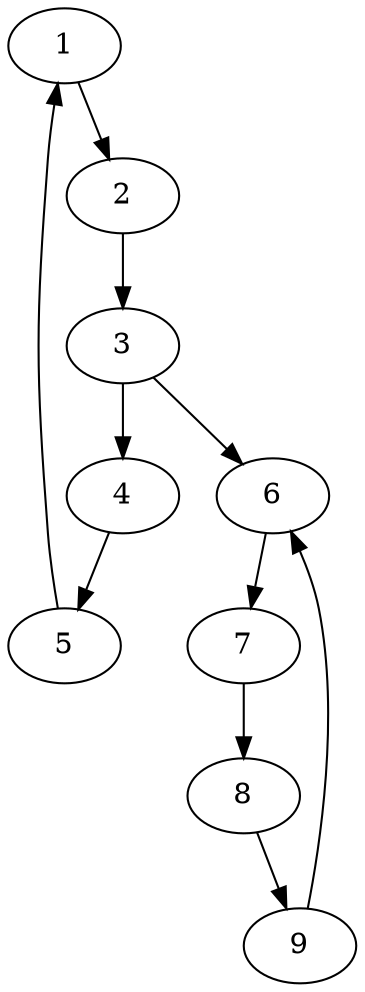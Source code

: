 digraph G {
    1 -> 2;
    2 -> 3;
    3 -> 4;
    3 -> 6;
    4 -> 5;
    5 -> 1;
    6 -> 7;
    7 -> 8;
    8 -> 9;
    9 -> 6;
}
